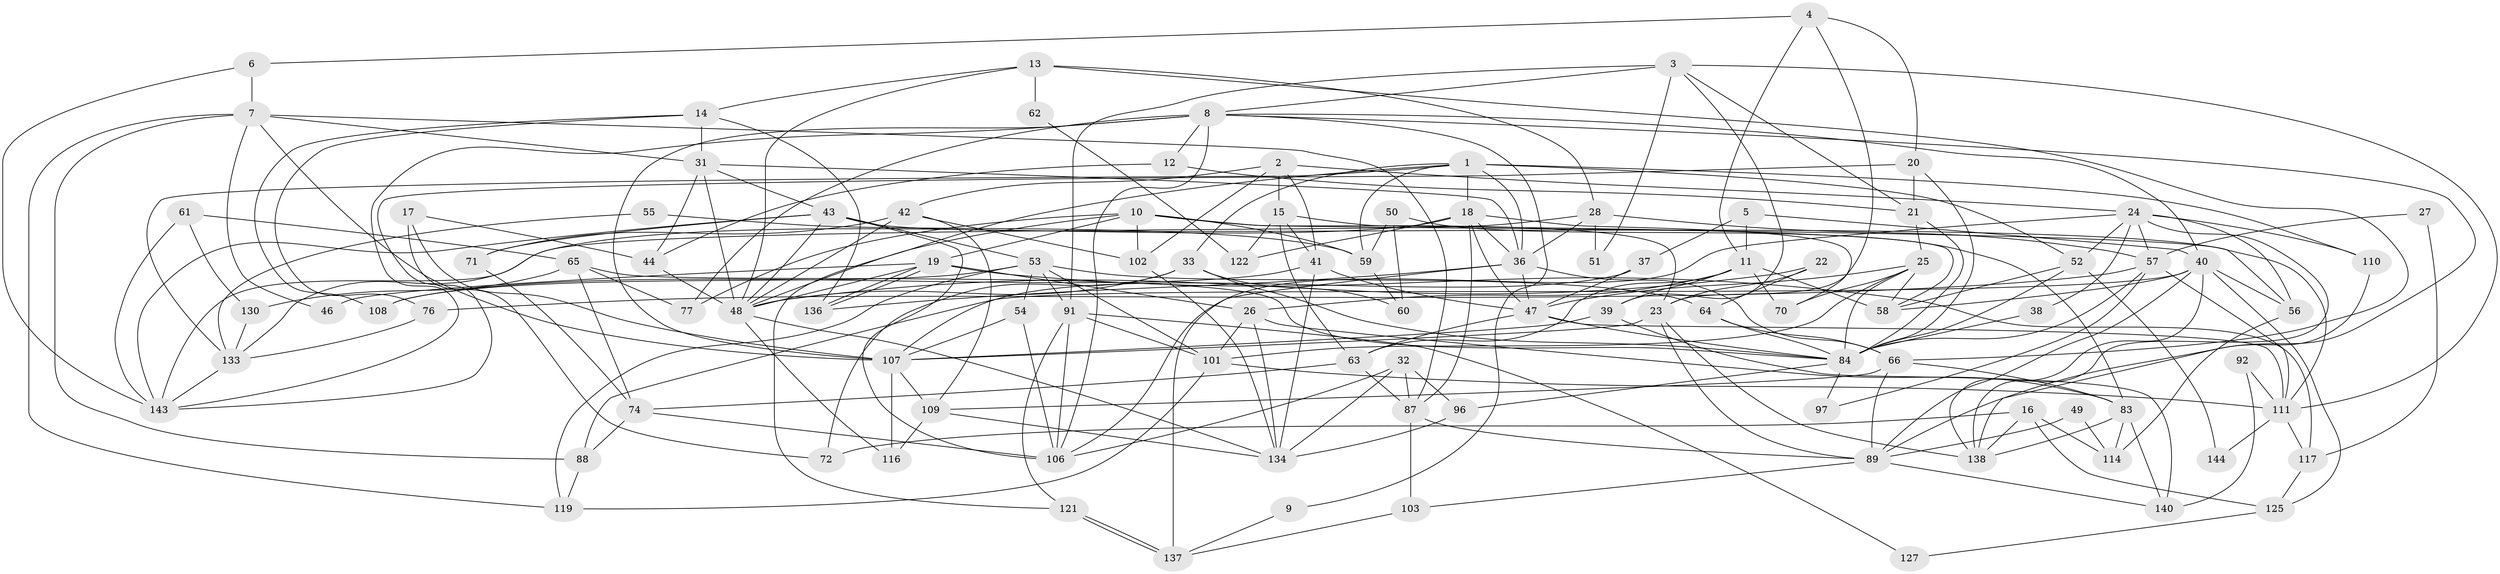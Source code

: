 // original degree distribution, {7: 0.03355704697986577, 5: 0.1610738255033557, 3: 0.26174496644295303, 2: 0.14093959731543623, 4: 0.28187919463087246, 6: 0.10067114093959731, 8: 0.020134228187919462}
// Generated by graph-tools (version 1.1) at 2025/41/03/06/25 10:41:54]
// undirected, 102 vertices, 244 edges
graph export_dot {
graph [start="1"]
  node [color=gray90,style=filled];
  1 [super="+118"];
  2;
  3 [super="+82"];
  4 [super="+147"];
  5;
  6;
  7 [super="+126"];
  8 [super="+35"];
  9;
  10 [super="+124"];
  11 [super="+79"];
  12;
  13;
  14 [super="+29"];
  15 [super="+86"];
  16;
  17;
  18 [super="+30"];
  19 [super="+45"];
  20;
  21;
  22;
  23 [super="+93"];
  24 [super="+73"];
  25 [super="+90"];
  26 [super="+34"];
  27 [super="+85"];
  28;
  31 [super="+68"];
  32;
  33 [super="+135"];
  36 [super="+67"];
  37;
  38;
  39;
  40 [super="+99"];
  41;
  42 [super="+94"];
  43 [super="+80"];
  44;
  46;
  47 [super="+100"];
  48 [super="+69"];
  49;
  50;
  51;
  52;
  53 [super="+104"];
  54 [super="+81"];
  55;
  56;
  57 [super="+139"];
  58 [super="+148"];
  59 [super="+95"];
  60;
  61 [super="+123"];
  62;
  63;
  64;
  65 [super="+132"];
  66 [super="+98"];
  70 [super="+78"];
  71;
  72;
  74 [super="+75"];
  76;
  77;
  83 [super="+105"];
  84 [super="+113"];
  87 [super="+128"];
  88;
  89 [super="+112"];
  91 [super="+131"];
  92;
  96;
  97;
  101;
  102;
  103;
  106 [super="+145"];
  107 [super="+115"];
  108;
  109 [super="+142"];
  110;
  111 [super="+129"];
  114 [super="+120"];
  116;
  117;
  119;
  121;
  122;
  125;
  127;
  130;
  133;
  134 [super="+149"];
  136;
  137;
  138 [super="+141"];
  140;
  143 [super="+146"];
  144;
  1 -- 133;
  1 -- 36;
  1 -- 52;
  1 -- 121;
  1 -- 18;
  1 -- 33;
  1 -- 59;
  1 -- 110;
  2 -- 41;
  2 -- 42;
  2 -- 15;
  2 -- 24;
  2 -- 102;
  3 -- 21;
  3 -- 51;
  3 -- 39;
  3 -- 8;
  3 -- 91;
  3 -- 111;
  4 -- 6;
  4 -- 11;
  4 -- 20;
  4 -- 23;
  5 -- 37;
  5 -- 40;
  5 -- 11;
  6 -- 143;
  6 -- 7;
  7 -- 87;
  7 -- 46;
  7 -- 119;
  7 -- 88;
  7 -- 107;
  7 -- 31;
  8 -- 89;
  8 -- 9;
  8 -- 40;
  8 -- 77;
  8 -- 107;
  8 -- 106;
  8 -- 12;
  8 -- 143;
  9 -- 137;
  10 -- 77;
  10 -- 19;
  10 -- 48;
  10 -- 102;
  10 -- 56;
  10 -- 59 [weight=2];
  10 -- 23;
  11 -- 39;
  11 -- 26;
  11 -- 70 [weight=2];
  11 -- 58;
  11 -- 63;
  12 -- 44;
  12 -- 21;
  13 -- 28;
  13 -- 62;
  13 -- 66;
  13 -- 48;
  13 -- 14;
  14 -- 31;
  14 -- 136;
  14 -- 76;
  14 -- 108;
  15 -- 41;
  15 -- 122;
  15 -- 58;
  15 -- 63;
  16 -- 125;
  16 -- 138;
  16 -- 72;
  16 -- 114;
  17 -- 72;
  17 -- 44;
  17 -- 107;
  18 -- 70;
  18 -- 122;
  18 -- 47;
  18 -- 36;
  18 -- 133;
  18 -- 87;
  19 -- 136;
  19 -- 136;
  19 -- 117;
  19 -- 46;
  19 -- 48;
  19 -- 26;
  20 -- 21;
  20 -- 143;
  20 -- 84;
  21 -- 84;
  21 -- 25;
  22 -- 64;
  22 -- 23;
  22 -- 48;
  23 -- 138;
  23 -- 89;
  23 -- 107;
  24 -- 57;
  24 -- 38;
  24 -- 52;
  24 -- 56;
  24 -- 110;
  24 -- 106;
  24 -- 138;
  25 -- 101;
  25 -- 84;
  25 -- 58;
  25 -- 47;
  25 -- 70;
  26 -- 134;
  26 -- 83;
  26 -- 101;
  27 -- 57 [weight=2];
  27 -- 117;
  28 -- 36;
  28 -- 51;
  28 -- 143;
  28 -- 57;
  31 -- 44;
  31 -- 36;
  31 -- 48 [weight=2];
  31 -- 43;
  32 -- 87;
  32 -- 134;
  32 -- 96;
  32 -- 106;
  33 -- 48;
  33 -- 60;
  33 -- 72;
  33 -- 84;
  36 -- 136;
  36 -- 137;
  36 -- 47;
  36 -- 66;
  37 -- 47;
  37 -- 107;
  38 -- 84;
  39 -- 140;
  39 -- 107;
  40 -- 89;
  40 -- 125;
  40 -- 56;
  40 -- 88;
  40 -- 58;
  40 -- 138;
  41 -- 108;
  41 -- 47;
  41 -- 134;
  42 -- 102;
  42 -- 71;
  42 -- 48;
  42 -- 109;
  43 -- 48;
  43 -- 71;
  43 -- 143;
  43 -- 53;
  43 -- 106;
  43 -- 111;
  44 -- 48;
  47 -- 111;
  47 -- 63;
  47 -- 84;
  48 -- 116;
  48 -- 134;
  49 -- 89;
  49 -- 114;
  50 -- 60;
  50 -- 83;
  50 -- 59;
  52 -- 144;
  52 -- 84;
  52 -- 58;
  53 -- 64;
  53 -- 108;
  53 -- 119;
  53 -- 101;
  53 -- 54;
  53 -- 91;
  54 -- 107;
  54 -- 106;
  55 -- 133;
  55 -- 59;
  56 -- 114;
  57 -- 111;
  57 -- 76;
  57 -- 97;
  57 -- 84;
  59 -- 60;
  61 -- 130;
  61 -- 65;
  61 -- 143;
  62 -- 122;
  63 -- 74;
  63 -- 87;
  64 -- 84;
  64 -- 66;
  65 -- 77;
  65 -- 130;
  65 -- 74;
  65 -- 84;
  66 -- 83;
  66 -- 109;
  66 -- 89;
  71 -- 74;
  74 -- 88;
  74 -- 106;
  76 -- 133;
  83 -- 138;
  83 -- 114 [weight=2];
  83 -- 140;
  84 -- 96;
  84 -- 97;
  87 -- 103;
  87 -- 89;
  88 -- 119;
  89 -- 140;
  89 -- 103;
  91 -- 106;
  91 -- 101;
  91 -- 121;
  91 -- 127;
  92 -- 140;
  92 -- 111;
  96 -- 134;
  101 -- 119;
  101 -- 111;
  102 -- 134;
  103 -- 137;
  107 -- 116;
  107 -- 109;
  109 -- 116;
  109 -- 134;
  110 -- 138;
  111 -- 117;
  111 -- 144;
  117 -- 125;
  121 -- 137;
  121 -- 137;
  125 -- 127;
  130 -- 133;
  133 -- 143;
}
